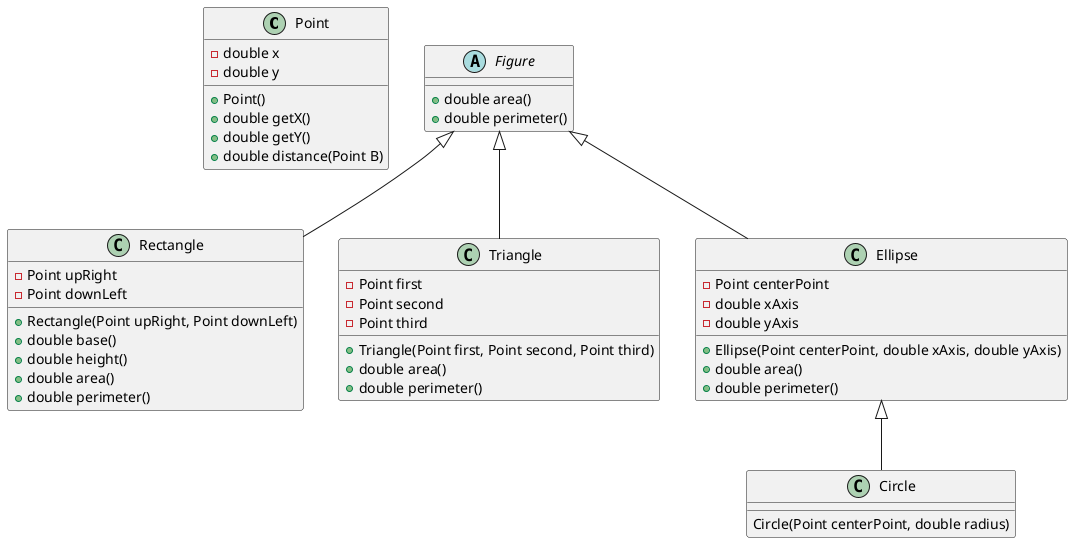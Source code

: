 @startuml

class Point{
    -double x
    -double y
    +Point()
    +double getX()
    +double getY()
    +double distance(Point B)
}

Abstract class Figure{
    +double area()
    +double perimeter()
}

class Rectangle{
    -Point upRight
    -Point downLeft
    +Rectangle(Point upRight, Point downLeft)
    +double base()
    +double height()
    +double area()
    +double perimeter()
}
Figure <|-- Rectangle

class Triangle{
    -Point first
    -Point second
    -Point third
    +Triangle(Point first, Point second, Point third)
    +double area()
    +double perimeter()
}
Figure <|-- Triangle

class Ellipse{
    -Point centerPoint
    -double xAxis
    -double yAxis
    +Ellipse(Point centerPoint, double xAxis, double yAxis)
    +double area()
    +double perimeter()
}
Figure <|-- Ellipse

class Circle{
    Circle(Point centerPoint, double radius)
}
Ellipse <|-- Circle
@enduml